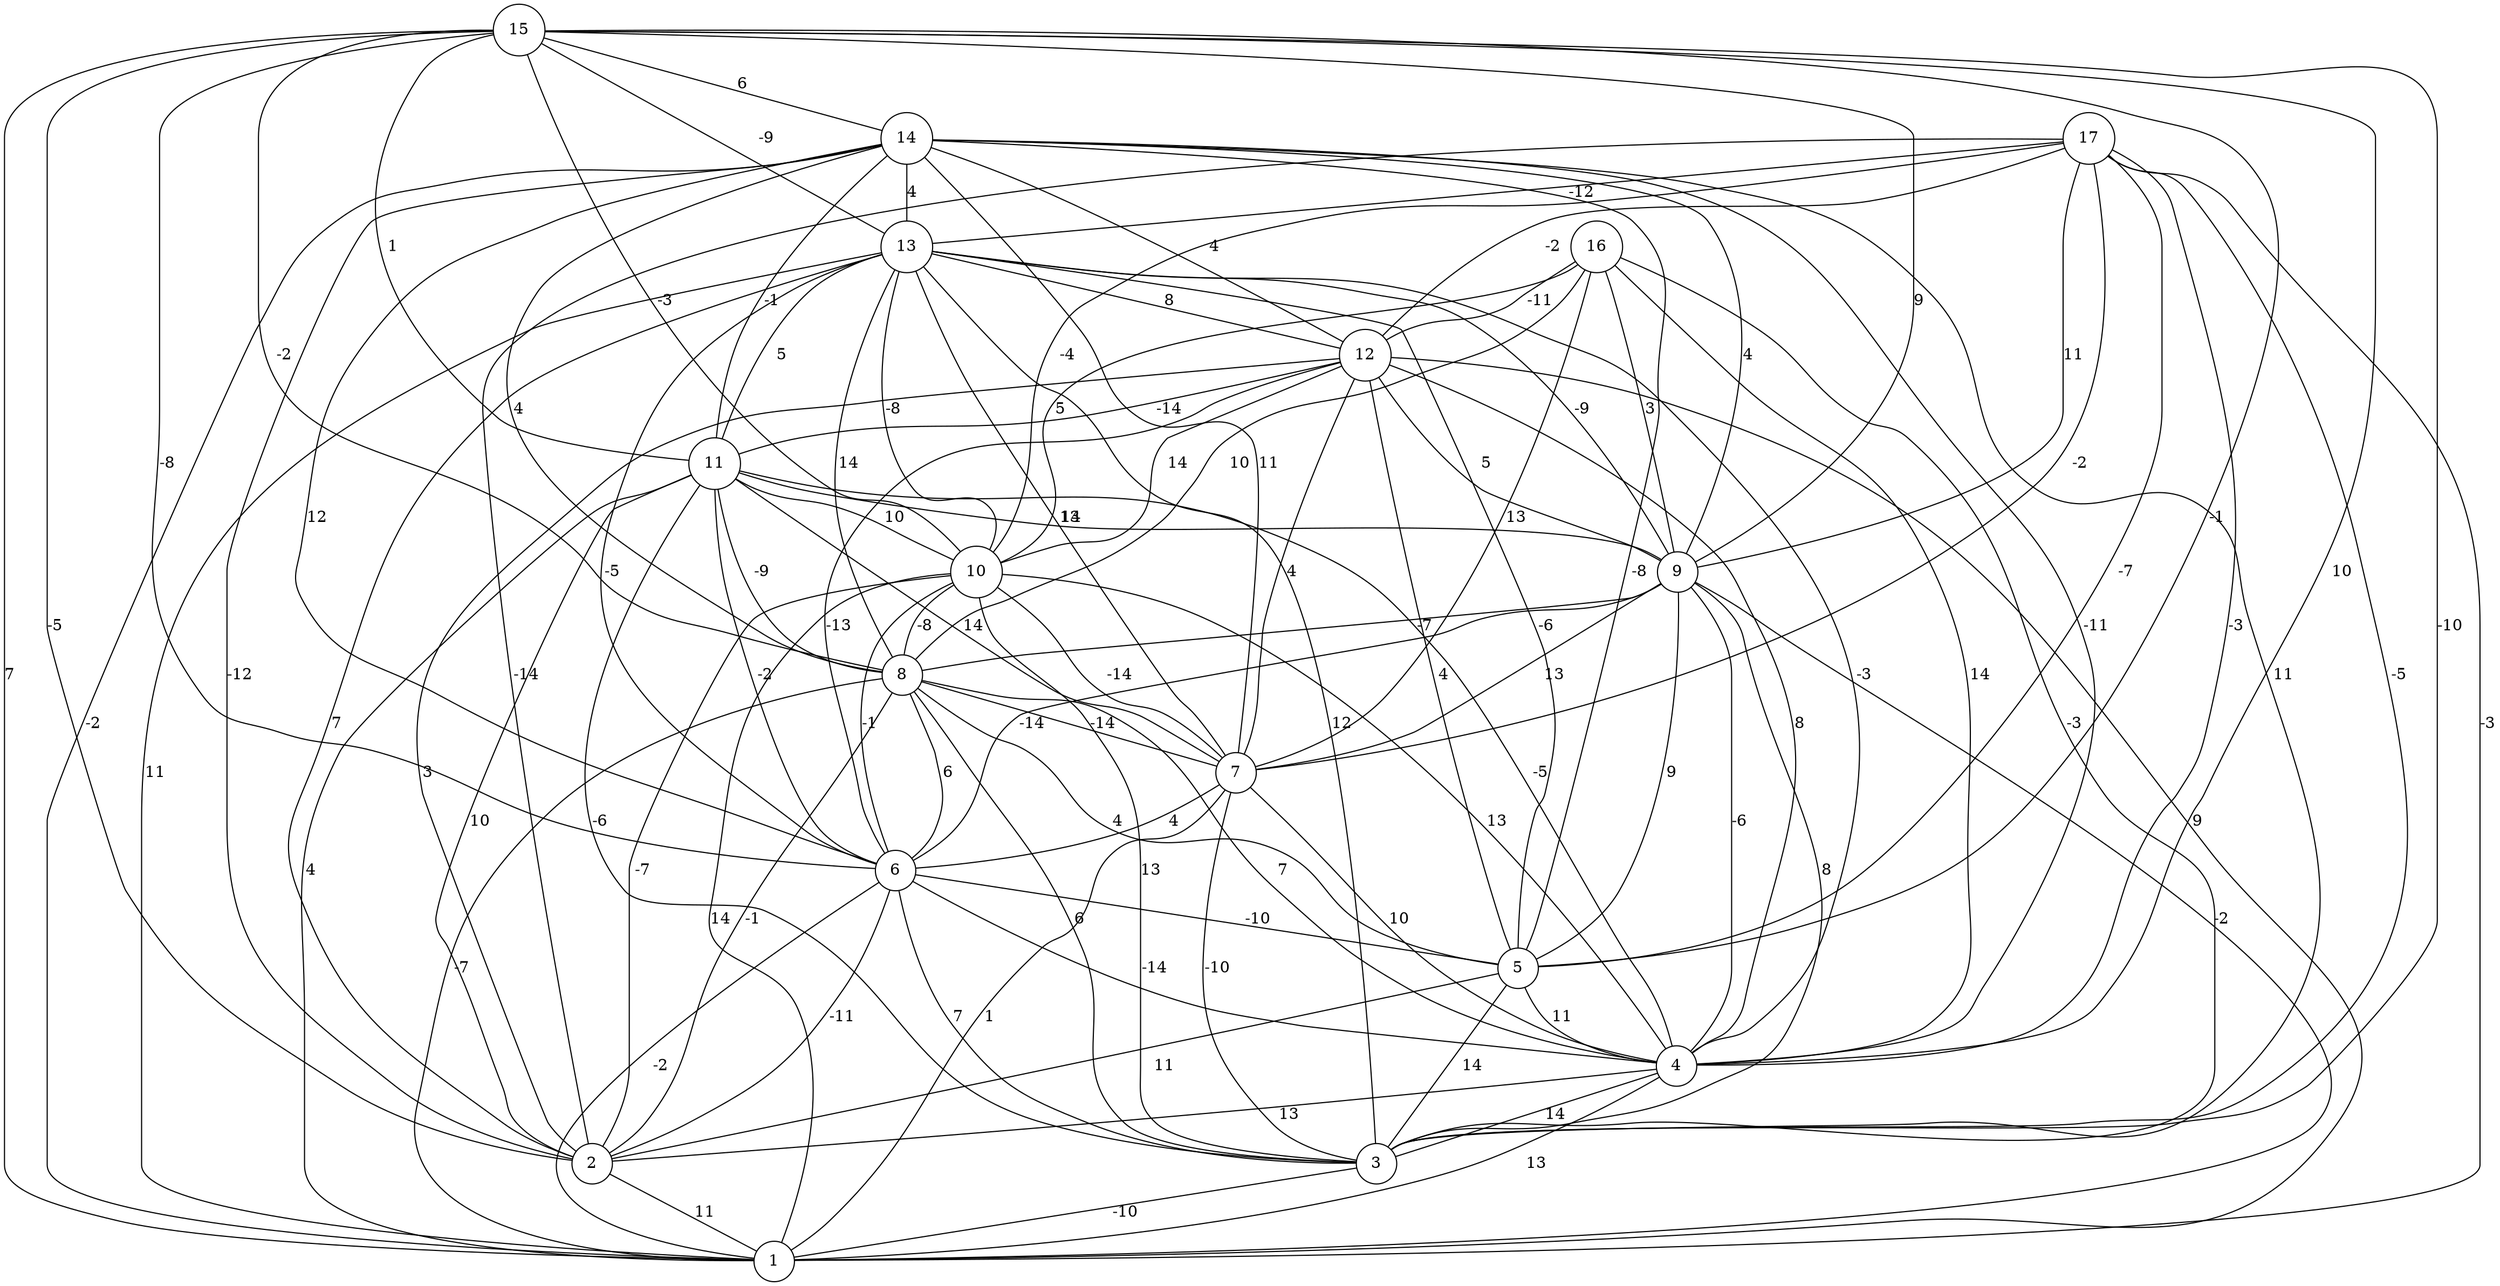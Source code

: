 graph { 
	 fontname="Helvetica,Arial,sans-serif" 
	 node [shape = circle]; 
	 17 -- 1 [label = "-3"];
	 17 -- 2 [label = "-14"];
	 17 -- 3 [label = "-5"];
	 17 -- 4 [label = "-3"];
	 17 -- 5 [label = "-7"];
	 17 -- 7 [label = "-2"];
	 17 -- 9 [label = "11"];
	 17 -- 10 [label = "-4"];
	 17 -- 12 [label = "-2"];
	 17 -- 13 [label = "-12"];
	 16 -- 3 [label = "-3"];
	 16 -- 4 [label = "14"];
	 16 -- 7 [label = "13"];
	 16 -- 8 [label = "10"];
	 16 -- 9 [label = "3"];
	 16 -- 10 [label = "5"];
	 16 -- 12 [label = "-11"];
	 15 -- 1 [label = "7"];
	 15 -- 2 [label = "-5"];
	 15 -- 3 [label = "-10"];
	 15 -- 4 [label = "10"];
	 15 -- 5 [label = "-1"];
	 15 -- 6 [label = "-8"];
	 15 -- 8 [label = "-2"];
	 15 -- 9 [label = "9"];
	 15 -- 10 [label = "-3"];
	 15 -- 11 [label = "1"];
	 15 -- 13 [label = "-9"];
	 15 -- 14 [label = "6"];
	 14 -- 1 [label = "-2"];
	 14 -- 2 [label = "-12"];
	 14 -- 3 [label = "11"];
	 14 -- 4 [label = "-11"];
	 14 -- 5 [label = "-8"];
	 14 -- 6 [label = "12"];
	 14 -- 7 [label = "11"];
	 14 -- 8 [label = "4"];
	 14 -- 9 [label = "4"];
	 14 -- 11 [label = "-1"];
	 14 -- 12 [label = "4"];
	 14 -- 13 [label = "4"];
	 13 -- 1 [label = "11"];
	 13 -- 2 [label = "7"];
	 13 -- 3 [label = "12"];
	 13 -- 4 [label = "-3"];
	 13 -- 5 [label = "-6"];
	 13 -- 6 [label = "-5"];
	 13 -- 7 [label = "13"];
	 13 -- 8 [label = "14"];
	 13 -- 9 [label = "-9"];
	 13 -- 10 [label = "-8"];
	 13 -- 11 [label = "5"];
	 13 -- 12 [label = "8"];
	 12 -- 1 [label = "9"];
	 12 -- 2 [label = "3"];
	 12 -- 4 [label = "8"];
	 12 -- 5 [label = "4"];
	 12 -- 6 [label = "-13"];
	 12 -- 7 [label = "4"];
	 12 -- 9 [label = "5"];
	 12 -- 10 [label = "14"];
	 12 -- 11 [label = "-14"];
	 11 -- 1 [label = "4"];
	 11 -- 2 [label = "10"];
	 11 -- 3 [label = "-6"];
	 11 -- 4 [label = "-5"];
	 11 -- 6 [label = "-2"];
	 11 -- 7 [label = "14"];
	 11 -- 8 [label = "-9"];
	 11 -- 9 [label = "14"];
	 11 -- 10 [label = "10"];
	 10 -- 1 [label = "14"];
	 10 -- 2 [label = "-7"];
	 10 -- 3 [label = "13"];
	 10 -- 4 [label = "13"];
	 10 -- 6 [label = "-1"];
	 10 -- 7 [label = "-14"];
	 10 -- 8 [label = "-8"];
	 9 -- 1 [label = "-2"];
	 9 -- 3 [label = "8"];
	 9 -- 4 [label = "-6"];
	 9 -- 5 [label = "9"];
	 9 -- 6 [label = "-14"];
	 9 -- 7 [label = "13"];
	 9 -- 8 [label = "-7"];
	 8 -- 1 [label = "-7"];
	 8 -- 2 [label = "-1"];
	 8 -- 3 [label = "6"];
	 8 -- 4 [label = "7"];
	 8 -- 5 [label = "4"];
	 8 -- 6 [label = "6"];
	 8 -- 7 [label = "-14"];
	 7 -- 1 [label = "1"];
	 7 -- 3 [label = "-10"];
	 7 -- 4 [label = "10"];
	 7 -- 6 [label = "4"];
	 6 -- 1 [label = "-2"];
	 6 -- 2 [label = "-11"];
	 6 -- 3 [label = "7"];
	 6 -- 4 [label = "-14"];
	 6 -- 5 [label = "-10"];
	 5 -- 2 [label = "11"];
	 5 -- 3 [label = "14"];
	 5 -- 4 [label = "11"];
	 4 -- 1 [label = "13"];
	 4 -- 2 [label = "13"];
	 4 -- 3 [label = "14"];
	 3 -- 1 [label = "-10"];
	 2 -- 1 [label = "11"];
	 1;
	 2;
	 3;
	 4;
	 5;
	 6;
	 7;
	 8;
	 9;
	 10;
	 11;
	 12;
	 13;
	 14;
	 15;
	 16;
	 17;
}

